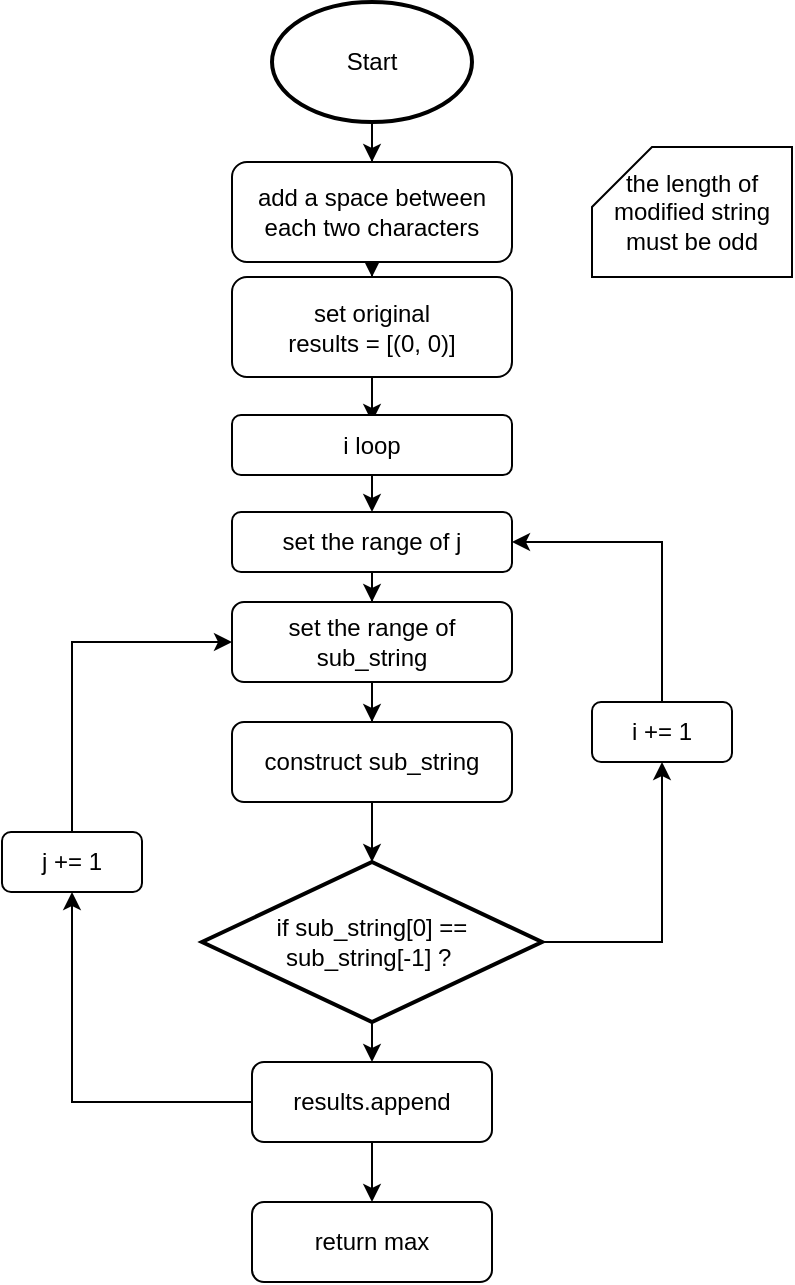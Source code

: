 <mxfile pages="1" version="11.2.8" type="github"><diagram name="Page-1" id="edf60f1a-56cd-e834-aa8a-f176f3a09ee4"><mxGraphModel dx="474" dy="738" grid="1" gridSize="10" guides="1" tooltips="1" connect="1" arrows="1" fold="1" page="1" pageScale="1" pageWidth="850" pageHeight="1100" background="#ffffff" math="0" shadow="0"><root><mxCell id="0"/><mxCell id="1" parent="0"/><mxCell id="HY5G-Jn31X4UeG_VCXtl-6" value="" style="edgeStyle=orthogonalEdgeStyle;rounded=0;orthogonalLoop=1;jettySize=auto;html=1;" edge="1" parent="1" source="HY5G-Jn31X4UeG_VCXtl-1" target="HY5G-Jn31X4UeG_VCXtl-5"><mxGeometry relative="1" as="geometry"/></mxCell><mxCell id="HY5G-Jn31X4UeG_VCXtl-1" value="Start" style="strokeWidth=2;html=1;shape=mxgraph.flowchart.start_1;whiteSpace=wrap;" vertex="1" parent="1"><mxGeometry x="330" y="30" width="100" height="60" as="geometry"/></mxCell><mxCell id="HY5G-Jn31X4UeG_VCXtl-11" value="" style="edgeStyle=orthogonalEdgeStyle;rounded=0;orthogonalLoop=1;jettySize=auto;html=1;" edge="1" parent="1" source="HY5G-Jn31X4UeG_VCXtl-5" target="HY5G-Jn31X4UeG_VCXtl-10"><mxGeometry relative="1" as="geometry"/></mxCell><mxCell id="HY5G-Jn31X4UeG_VCXtl-5" value="add a space between each two characters" style="rounded=1;whiteSpace=wrap;html=1;" vertex="1" parent="1"><mxGeometry x="310" y="110" width="140" height="50" as="geometry"/></mxCell><mxCell id="HY5G-Jn31X4UeG_VCXtl-28" value="" style="edgeStyle=orthogonalEdgeStyle;rounded=0;orthogonalLoop=1;jettySize=auto;html=1;" edge="1" parent="1" source="HY5G-Jn31X4UeG_VCXtl-10"><mxGeometry relative="1" as="geometry"><mxPoint x="380" y="240" as="targetPoint"/></mxGeometry></mxCell><mxCell id="HY5G-Jn31X4UeG_VCXtl-10" value="set original &lt;br&gt;results = [(0, 0)]" style="rounded=1;whiteSpace=wrap;html=1;" vertex="1" parent="1"><mxGeometry x="310" y="167.5" width="140" height="50" as="geometry"/></mxCell><mxCell id="HY5G-Jn31X4UeG_VCXtl-16" value="" style="edgeStyle=orthogonalEdgeStyle;rounded=0;orthogonalLoop=1;jettySize=auto;html=1;" edge="1" parent="1" source="HY5G-Jn31X4UeG_VCXtl-13" target="HY5G-Jn31X4UeG_VCXtl-15"><mxGeometry relative="1" as="geometry"/></mxCell><mxCell id="HY5G-Jn31X4UeG_VCXtl-13" value="set the range of j" style="rounded=1;whiteSpace=wrap;html=1;" vertex="1" parent="1"><mxGeometry x="310" y="285" width="140" height="30" as="geometry"/></mxCell><mxCell id="HY5G-Jn31X4UeG_VCXtl-21" value="" style="edgeStyle=orthogonalEdgeStyle;rounded=0;orthogonalLoop=1;jettySize=auto;html=1;" edge="1" parent="1" source="HY5G-Jn31X4UeG_VCXtl-15" target="HY5G-Jn31X4UeG_VCXtl-20"><mxGeometry relative="1" as="geometry"/></mxCell><mxCell id="HY5G-Jn31X4UeG_VCXtl-15" value="set the range of sub_string" style="rounded=1;whiteSpace=wrap;html=1;" vertex="1" parent="1"><mxGeometry x="310" y="330" width="140" height="40" as="geometry"/></mxCell><mxCell id="HY5G-Jn31X4UeG_VCXtl-22" value="" style="edgeStyle=orthogonalEdgeStyle;rounded=0;orthogonalLoop=1;jettySize=auto;html=1;" edge="1" parent="1" source="HY5G-Jn31X4UeG_VCXtl-20" target="HY5G-Jn31X4UeG_VCXtl-19"><mxGeometry relative="1" as="geometry"/></mxCell><mxCell id="HY5G-Jn31X4UeG_VCXtl-20" value="construct sub_string" style="rounded=1;whiteSpace=wrap;html=1;" vertex="1" parent="1"><mxGeometry x="310" y="390" width="140" height="40" as="geometry"/></mxCell><mxCell id="HY5G-Jn31X4UeG_VCXtl-7" value="the length of modified string must be odd" style="shape=card;whiteSpace=wrap;html=1;" vertex="1" parent="1"><mxGeometry x="490" y="102.5" width="100" height="65" as="geometry"/></mxCell><mxCell id="HY5G-Jn31X4UeG_VCXtl-32" style="edgeStyle=orthogonalEdgeStyle;rounded=0;orthogonalLoop=1;jettySize=auto;html=1;exitX=0.5;exitY=1;exitDx=0;exitDy=0;exitPerimeter=0;entryX=0.5;entryY=0;entryDx=0;entryDy=0;" edge="1" parent="1" source="HY5G-Jn31X4UeG_VCXtl-19" target="HY5G-Jn31X4UeG_VCXtl-25"><mxGeometry relative="1" as="geometry"/></mxCell><mxCell id="HY5G-Jn31X4UeG_VCXtl-36" style="edgeStyle=orthogonalEdgeStyle;rounded=0;orthogonalLoop=1;jettySize=auto;html=1;exitX=1;exitY=0.5;exitDx=0;exitDy=0;exitPerimeter=0;entryX=0.5;entryY=1;entryDx=0;entryDy=0;" edge="1" parent="1" source="HY5G-Jn31X4UeG_VCXtl-19" target="HY5G-Jn31X4UeG_VCXtl-37"><mxGeometry relative="1" as="geometry"><mxPoint x="540" y="300" as="targetPoint"/></mxGeometry></mxCell><mxCell id="HY5G-Jn31X4UeG_VCXtl-19" value="if sub_string[0] == sub_string[-1] ?&amp;nbsp;" style="strokeWidth=2;html=1;shape=mxgraph.flowchart.decision;whiteSpace=wrap;" vertex="1" parent="1"><mxGeometry x="295" y="460" width="170" height="80" as="geometry"/></mxCell><mxCell id="HY5G-Jn31X4UeG_VCXtl-33" style="edgeStyle=orthogonalEdgeStyle;rounded=0;orthogonalLoop=1;jettySize=auto;html=1;exitX=0;exitY=0.5;exitDx=0;exitDy=0;entryX=0.5;entryY=1;entryDx=0;entryDy=0;" edge="1" parent="1" source="HY5G-Jn31X4UeG_VCXtl-25" target="HY5G-Jn31X4UeG_VCXtl-34"><mxGeometry relative="1" as="geometry"><mxPoint x="230" y="420" as="targetPoint"/></mxGeometry></mxCell><mxCell id="HY5G-Jn31X4UeG_VCXtl-43" value="" style="edgeStyle=orthogonalEdgeStyle;rounded=0;orthogonalLoop=1;jettySize=auto;html=1;" edge="1" parent="1" source="HY5G-Jn31X4UeG_VCXtl-25" target="HY5G-Jn31X4UeG_VCXtl-42"><mxGeometry relative="1" as="geometry"/></mxCell><mxCell id="HY5G-Jn31X4UeG_VCXtl-25" value="results.append" style="rounded=1;whiteSpace=wrap;html=1;" vertex="1" parent="1"><mxGeometry x="320" y="560" width="120" height="40" as="geometry"/></mxCell><mxCell id="HY5G-Jn31X4UeG_VCXtl-42" value="return max" style="rounded=1;whiteSpace=wrap;html=1;" vertex="1" parent="1"><mxGeometry x="320" y="630" width="120" height="40" as="geometry"/></mxCell><mxCell id="HY5G-Jn31X4UeG_VCXtl-29" style="edgeStyle=orthogonalEdgeStyle;rounded=0;orthogonalLoop=1;jettySize=auto;html=1;exitX=0.5;exitY=1;exitDx=0;exitDy=0;entryX=0.5;entryY=0;entryDx=0;entryDy=0;" edge="1" parent="1" source="HY5G-Jn31X4UeG_VCXtl-27" target="HY5G-Jn31X4UeG_VCXtl-13"><mxGeometry relative="1" as="geometry"/></mxCell><mxCell id="HY5G-Jn31X4UeG_VCXtl-27" value="i loop" style="rounded=1;whiteSpace=wrap;html=1;" vertex="1" parent="1"><mxGeometry x="310" y="236.5" width="140" height="30" as="geometry"/></mxCell><mxCell id="HY5G-Jn31X4UeG_VCXtl-35" style="edgeStyle=orthogonalEdgeStyle;rounded=0;orthogonalLoop=1;jettySize=auto;html=1;exitX=0.5;exitY=0;exitDx=0;exitDy=0;entryX=0;entryY=0.5;entryDx=0;entryDy=0;" edge="1" parent="1" source="HY5G-Jn31X4UeG_VCXtl-34" target="HY5G-Jn31X4UeG_VCXtl-15"><mxGeometry relative="1" as="geometry"/></mxCell><mxCell id="HY5G-Jn31X4UeG_VCXtl-34" value="j += 1" style="rounded=1;whiteSpace=wrap;html=1;" vertex="1" parent="1"><mxGeometry x="195" y="445" width="70" height="30" as="geometry"/></mxCell><mxCell id="HY5G-Jn31X4UeG_VCXtl-41" style="edgeStyle=orthogonalEdgeStyle;rounded=0;orthogonalLoop=1;jettySize=auto;html=1;exitX=0.5;exitY=0;exitDx=0;exitDy=0;entryX=1;entryY=0.5;entryDx=0;entryDy=0;" edge="1" parent="1" source="HY5G-Jn31X4UeG_VCXtl-37" target="HY5G-Jn31X4UeG_VCXtl-13"><mxGeometry relative="1" as="geometry"/></mxCell><mxCell id="HY5G-Jn31X4UeG_VCXtl-37" value="i += 1" style="rounded=1;whiteSpace=wrap;html=1;" vertex="1" parent="1"><mxGeometry x="490" y="380" width="70" height="30" as="geometry"/></mxCell></root></mxGraphModel></diagram></mxfile>